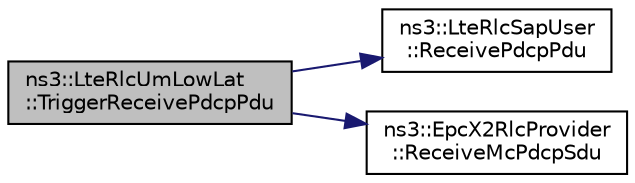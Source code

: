 digraph "ns3::LteRlcUmLowLat::TriggerReceivePdcpPdu"
{
  edge [fontname="Helvetica",fontsize="10",labelfontname="Helvetica",labelfontsize="10"];
  node [fontname="Helvetica",fontsize="10",shape=record];
  rankdir="LR";
  Node1 [label="ns3::LteRlcUmLowLat\l::TriggerReceivePdcpPdu",height=0.2,width=0.4,color="black", fillcolor="grey75", style="filled", fontcolor="black"];
  Node1 -> Node2 [color="midnightblue",fontsize="10",style="solid"];
  Node2 [label="ns3::LteRlcSapUser\l::ReceivePdcpPdu",height=0.2,width=0.4,color="black", fillcolor="white", style="filled",URL="$d9/d10/classns3_1_1LteRlcSapUser.html#aaadbd52044f4bf26453b6eb2e26df9c8"];
  Node1 -> Node3 [color="midnightblue",fontsize="10",style="solid"];
  Node3 [label="ns3::EpcX2RlcProvider\l::ReceiveMcPdcpSdu",height=0.2,width=0.4,color="black", fillcolor="white", style="filled",URL="$d0/d20/classns3_1_1EpcX2RlcProvider.html#ae58a8184e3a1b3243f328b8d0efe3352"];
}
